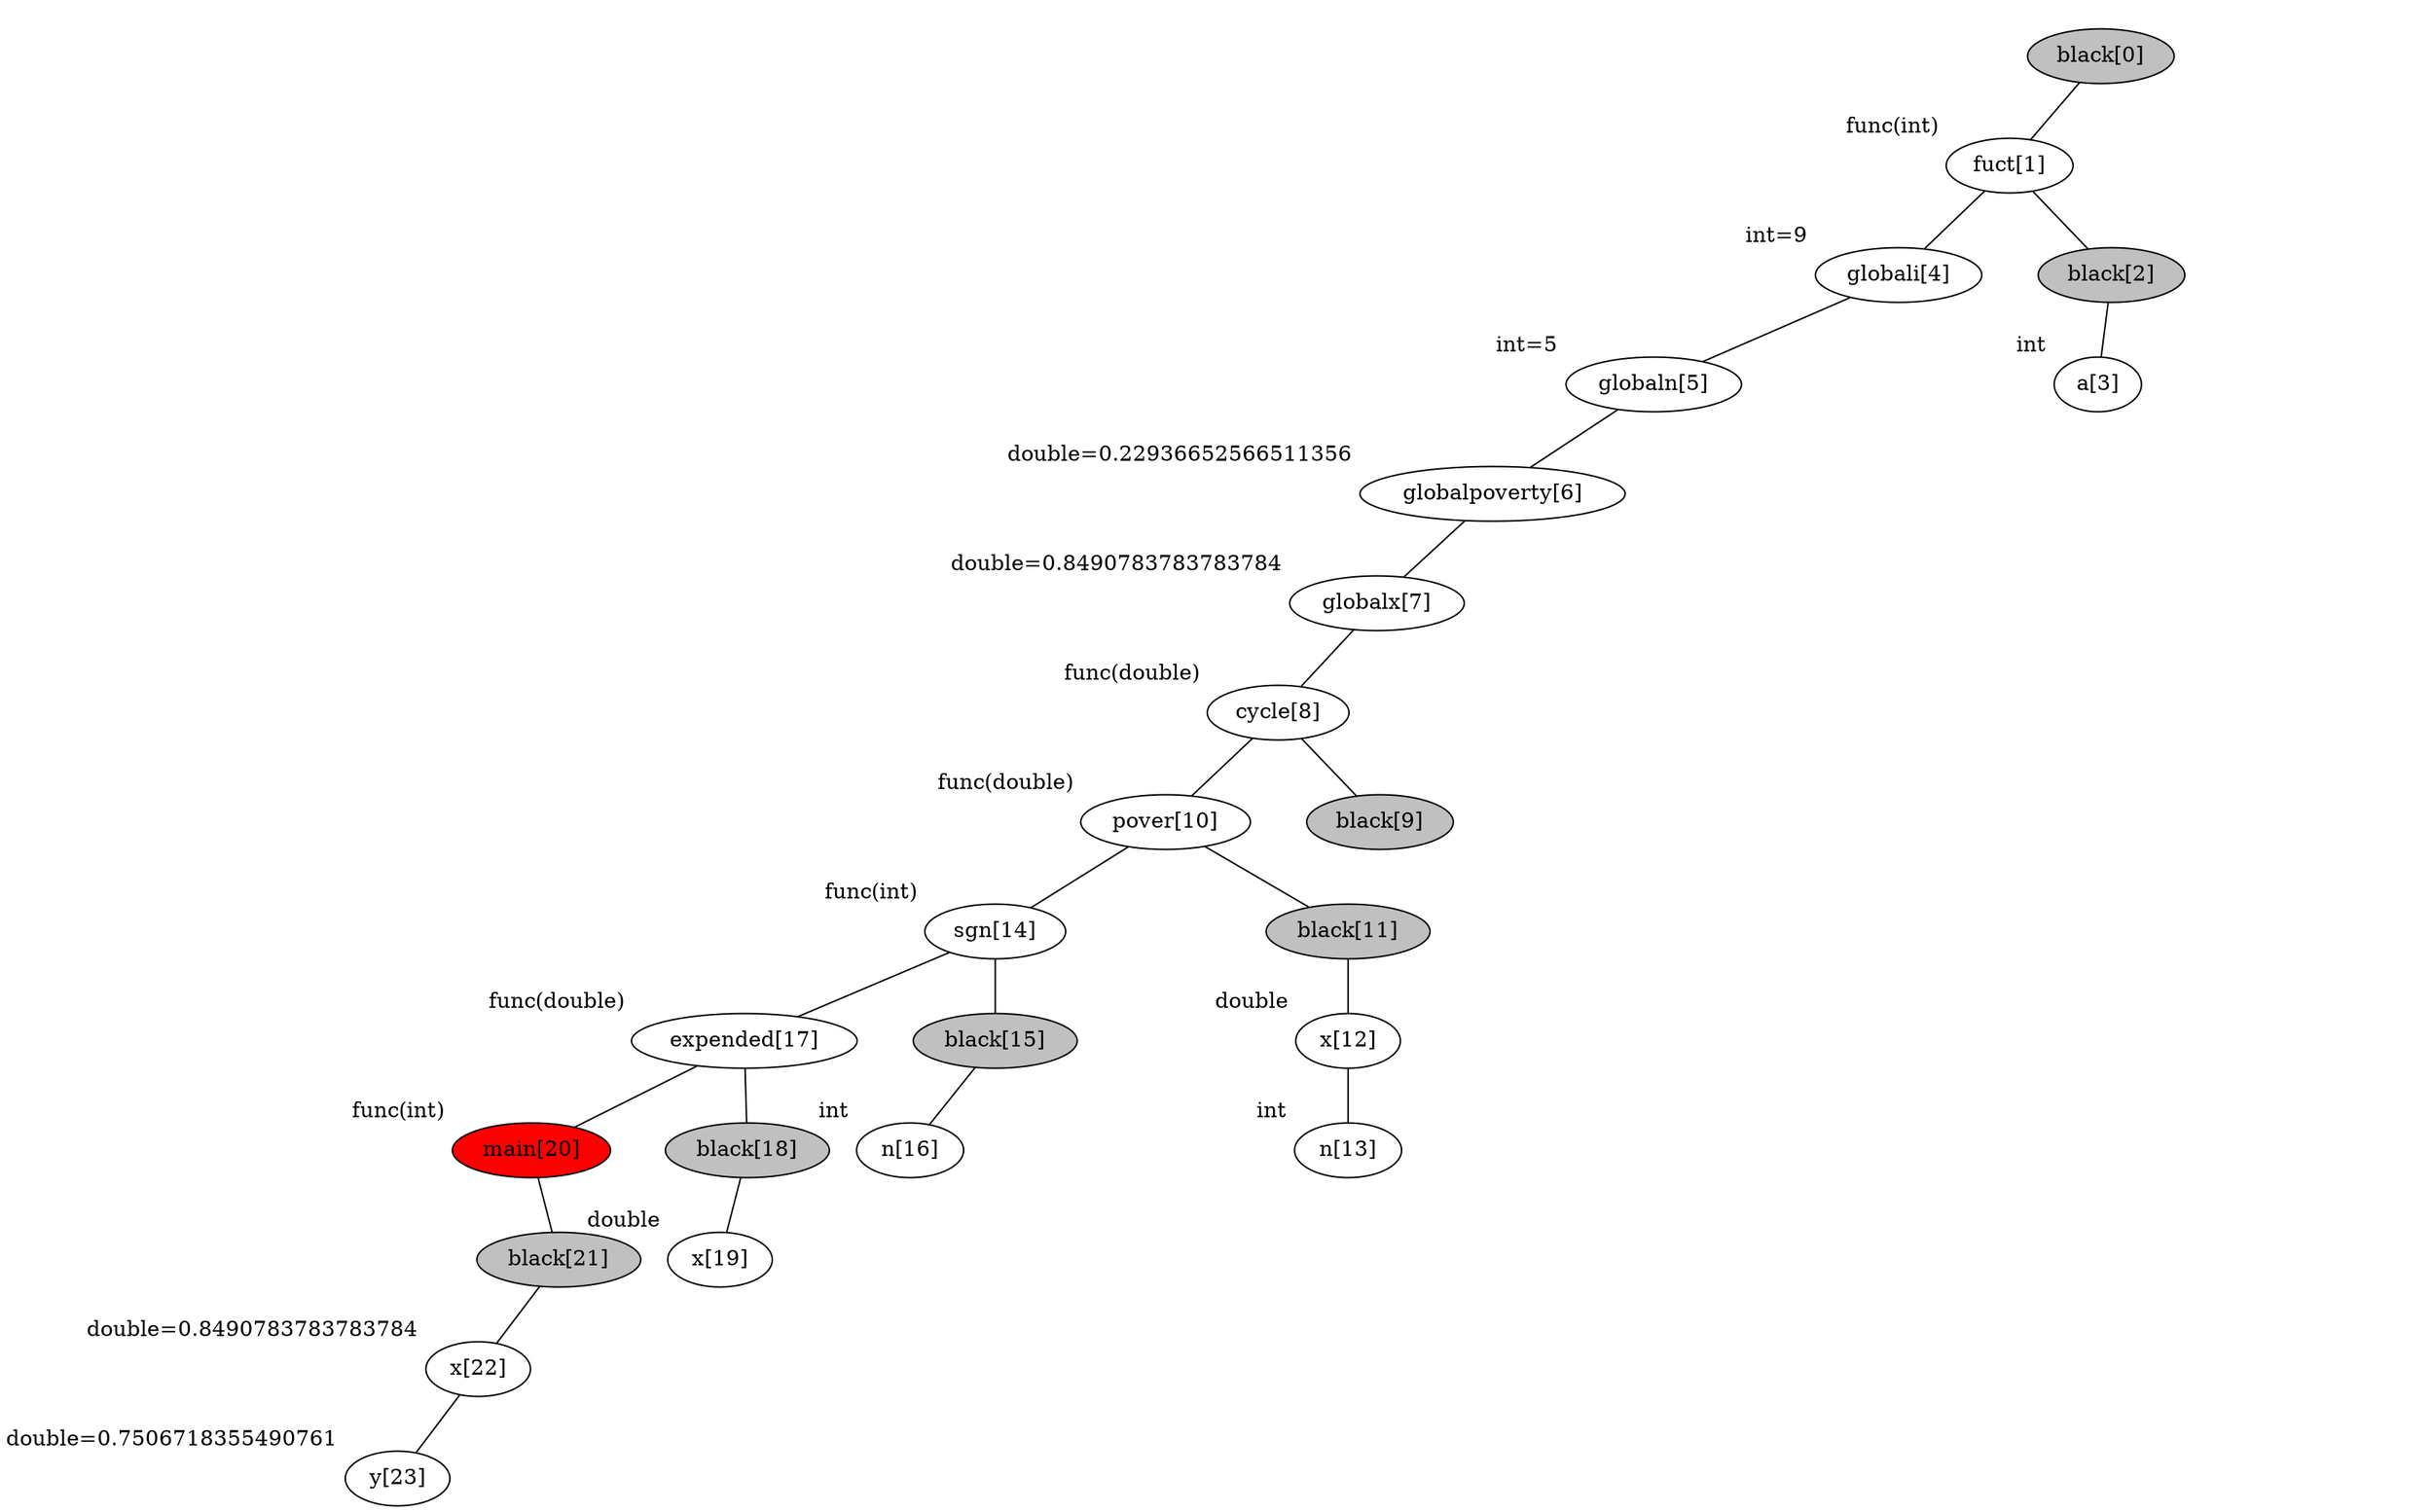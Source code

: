 graph binary {
	dpi="400";
	v0[style=filled, fillcolor=grey]
	v0[label="black[0]"]
	v0[xlabel=" "]
	v0 -- v1
	v0center [style=invis, width=0, label=""];
	v0 -- v0center [style=invis];
	v0notVisibleR [style=invis]
	v0 -- v0notVisibleR [style=invis];
	{
		rank=same v1 -- v0center  -- v0notVisibleR  [style=invis] 
	}
	v1[label="fuct[1]"]
	v1[xlabel="func(int) "]
	v1 -- v4
	v1center [style=invis, width=0, label=""];
	v1 -- v1center [style=invis];
	v1 -- v2	{
		rank=same v4 -- v1center  -- v2 [style=invis] 
	}
	v4[label="globali[4]"]
	v4[xlabel="int=9 "]
	v4 -- v5
	v4center [style=invis, width=0, label=""];
	v4 -- v4center [style=invis];
	v4notVisibleR [style=invis]
	v4 -- v4notVisibleR [style=invis];
	{
		rank=same v5 -- v4center  -- v4notVisibleR  [style=invis] 
	}
	v5[label="globaln[5]"]
	v5[xlabel="int=5 "]
	v5 -- v6
	v5center [style=invis, width=0, label=""];
	v5 -- v5center [style=invis];
	v5notVisibleR [style=invis]
	v5 -- v5notVisibleR [style=invis];
	{
		rank=same v6 -- v5center  -- v5notVisibleR  [style=invis] 
	}
	v6[label="globalpoverty[6]"]
	v6[xlabel="double=0.22936652566511356 "]
	v6 -- v7
	v6center [style=invis, width=0, label=""];
	v6 -- v6center [style=invis];
	v6notVisibleR [style=invis]
	v6 -- v6notVisibleR [style=invis];
	{
		rank=same v7 -- v6center  -- v6notVisibleR  [style=invis] 
	}
	v7[label="globalx[7]"]
	v7[xlabel="double=0.8490783783783784 "]
	v7 -- v8
	v7center [style=invis, width=0, label=""];
	v7 -- v7center [style=invis];
	v7notVisibleR [style=invis]
	v7 -- v7notVisibleR [style=invis];
	{
		rank=same v8 -- v7center  -- v7notVisibleR  [style=invis] 
	}
	v8[label="cycle[8]"]
	v8[xlabel="func(double) "]
	v8 -- v10
	v8center [style=invis, width=0, label=""];
	v8 -- v8center [style=invis];
	v8 -- v9	{
		rank=same v10 -- v8center  -- v9 [style=invis] 
	}
	v10[label="pover[10]"]
	v10[xlabel="func(double) "]
	v10 -- v14
	v10center [style=invis, width=0, label=""];
	v10 -- v10center [style=invis];
	v10 -- v11	{
		rank=same v14 -- v10center  -- v11 [style=invis] 
	}
	v14[label="sgn[14]"]
	v14[xlabel="func(int) "]
	v14 -- v17
	v14center [style=invis, width=0, label=""];
	v14 -- v14center [style=invis];
	v14 -- v15	{
		rank=same v17 -- v14center  -- v15 [style=invis] 
	}
	v17[label="expended[17]"]
	v17[xlabel="func(double) "]
	v17 -- v20
	v17center [style=invis, width=0, label=""];
	v17 -- v17center [style=invis];
	v17 -- v18	{
		rank=same v20 -- v17center  -- v18 [style=invis] 
	}
	v20[label="main[20]"]
	v20[style=filled, fillcolor=red]
	v20[xlabel="func(int) "]
	v20notVisibleL [style=invis]
	v20 -- v20notVisibleL [style=invis];
	v20center [style=invis, width=0, label=""];
	v20 -- v20center [style=invis];
	v20 -- v21	{
		rank=same v20notVisibleL -- v20center  -- v21 [style=invis] 
	}
	v21[style=filled, fillcolor=grey]
	v21[label="black[21]"]
	v21[xlabel=" "]
	v21 -- v22
	v21center [style=invis, width=0, label=""];
	v21 -- v21center [style=invis];
	v21notVisibleR [style=invis]
	v21 -- v21notVisibleR [style=invis];
	{
		rank=same v22 -- v21center  -- v21notVisibleR  [style=invis] 
	}
	v22[label="x[22]"]
	v22[xlabel="double=0.8490783783783784 "]
	v22 -- v23
	v22center [style=invis, width=0, label=""];
	v22 -- v22center [style=invis];
	v22notVisibleR [style=invis]
	v22 -- v22notVisibleR [style=invis];
	{
		rank=same v23 -- v22center  -- v22notVisibleR  [style=invis] 
	}
	v23[label="y[23]"]
	v23[xlabel="double=0.7506718355490761 "]
	v18[style=filled, fillcolor=grey]
	v18[label="black[18]"]
	v18[xlabel=" "]
	v18 -- v19
	v18center [style=invis, width=0, label=""];
	v18 -- v18center [style=invis];
	v18notVisibleR [style=invis]
	v18 -- v18notVisibleR [style=invis];
	{
		rank=same v19 -- v18center  -- v18notVisibleR  [style=invis] 
	}
	v19[label="x[19]"]
	v19[xlabel="double "]
	v15[style=filled, fillcolor=grey]
	v15[label="black[15]"]
	v15[xlabel=" "]
	v15 -- v16
	v15center [style=invis, width=0, label=""];
	v15 -- v15center [style=invis];
	v15notVisibleR [style=invis]
	v15 -- v15notVisibleR [style=invis];
	{
		rank=same v16 -- v15center  -- v15notVisibleR  [style=invis] 
	}
	v16[label="n[16]"]
	v16[xlabel="int "]
	v11[style=filled, fillcolor=grey]
	v11[label="black[11]"]
	v11[xlabel=" "]
	v11 -- v12
	v11center [style=invis, width=0, label=""];
	v11 -- v11center [style=invis];
	v11notVisibleR [style=invis]
	v11 -- v11notVisibleR [style=invis];
	{
		rank=same v12 -- v11center  -- v11notVisibleR  [style=invis] 
	}
	v12[label="x[12]"]
	v12[xlabel="double "]
	v12 -- v13
	v12center [style=invis, width=0, label=""];
	v12 -- v12center [style=invis];
	v12notVisibleR [style=invis]
	v12 -- v12notVisibleR [style=invis];
	{
		rank=same v13 -- v12center  -- v12notVisibleR  [style=invis] 
	}
	v13[label="n[13]"]
	v13[xlabel="int "]
	v9[style=filled, fillcolor=grey]
	v9[label="black[9]"]
	v9[xlabel=" "]
	v2[style=filled, fillcolor=grey]
	v2[label="black[2]"]
	v2[xlabel=" "]
	v2 -- v3
	v2center [style=invis, width=0, label=""];
	v2 -- v2center [style=invis];
	v2notVisibleR [style=invis]
	v2 -- v2notVisibleR [style=invis];
	{
		rank=same v3 -- v2center  -- v2notVisibleR  [style=invis] 
	}
	v3[label="a[3]"]
	v3[xlabel="int "]

}
